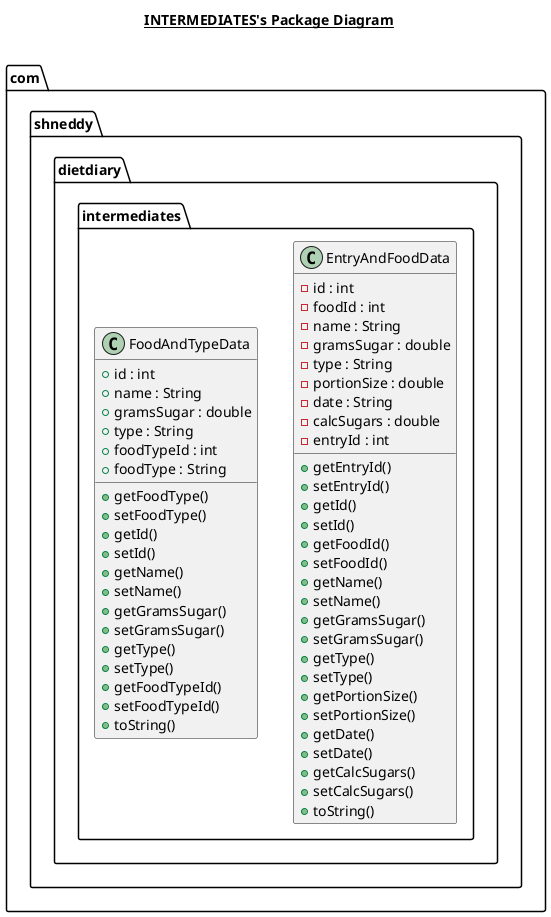 @startuml

title __INTERMEDIATES's Package Diagram__\n

  package com.shneddy.dietdiary {
    package com.shneddy.dietdiary.intermediates {
      class EntryAndFoodData {
          - id : int
          - foodId : int
          - name : String
          - gramsSugar : double
          - type : String
          - portionSize : double
          - date : String
          - calcSugars : double
          - entryId : int
          + getEntryId()
          + setEntryId()
          + getId()
          + setId()
          + getFoodId()
          + setFoodId()
          + getName()
          + setName()
          + getGramsSugar()
          + setGramsSugar()
          + getType()
          + setType()
          + getPortionSize()
          + setPortionSize()
          + getDate()
          + setDate()
          + getCalcSugars()
          + setCalcSugars()
          + toString()
      }
    }
  }
  

  package com.shneddy.dietdiary {
    package com.shneddy.dietdiary.intermediates {
      class FoodAndTypeData {
          + id : int
          + name : String
          + gramsSugar : double
          + type : String
          + foodTypeId : int
          + foodType : String
          + getFoodType()
          + setFoodType()
          + getId()
          + setId()
          + getName()
          + setName()
          + getGramsSugar()
          + setGramsSugar()
          + getType()
          + setType()
          + getFoodTypeId()
          + setFoodTypeId()
          + toString()
      }
    }
  }

@enduml
